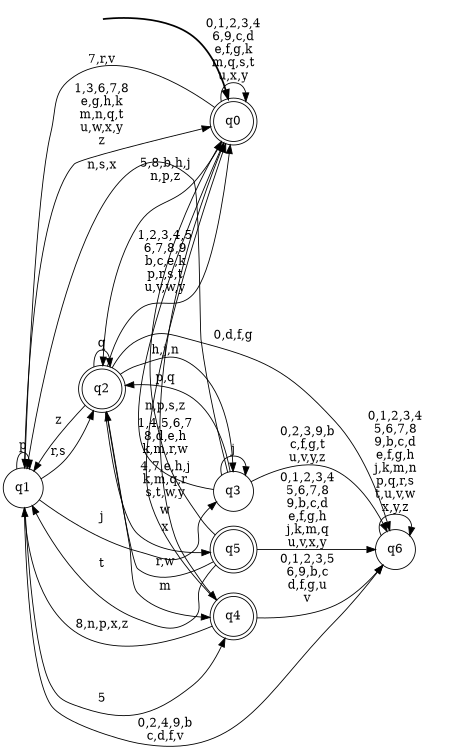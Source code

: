 digraph BlueStar {
__start0 [style = invis, shape = none, label = "", width = 0, height = 0];

rankdir=LR;
size="8,5";

s0 [style="rounded,filled", color="black", fillcolor="white" shape="doublecircle", label="q0"];
s1 [style="filled", color="black", fillcolor="white" shape="circle", label="q1"];
s2 [style="rounded,filled", color="black", fillcolor="white" shape="doublecircle", label="q2"];
s3 [style="filled", color="black", fillcolor="white" shape="circle", label="q3"];
s4 [style="rounded,filled", color="black", fillcolor="white" shape="doublecircle", label="q4"];
s5 [style="rounded,filled", color="black", fillcolor="white" shape="doublecircle", label="q5"];
s6 [style="filled", color="black", fillcolor="white" shape="circle", label="q6"];
subgraph cluster_main { 
	graph [pad=".75", ranksep="0.15", nodesep="0.15"];
	 style=invis; 
	__start0 -> s0 [penwidth=2];
}
s0 -> s0 [label="0,1,2,3,4\n6,9,c,d\ne,f,g,k\nm,q,s,t\nu,x,y"];
s0 -> s1 [label="7,r,v"];
s0 -> s2 [label="5,8,b,h,j\nn,p,z"];
s0 -> s4 [label="w"];
s1 -> s0 [label="1,3,6,7,8\ne,g,h,k\nm,n,q,t\nu,w,x,y\nz"];
s1 -> s1 [label="p"];
s1 -> s2 [label="r,s"];
s1 -> s3 [label="j"];
s1 -> s4 [label="5"];
s1 -> s6 [label="0,2,4,9,b\nc,d,f,v"];
s2 -> s0 [label="1,2,3,4,5\n6,7,8,9\nb,c,e,k\np,r,s,t\nu,v,w,y"];
s2 -> s1 [label="z"];
s2 -> s2 [label="q"];
s2 -> s3 [label="h,j,n"];
s2 -> s4 [label="m"];
s2 -> s5 [label="x"];
s2 -> s6 [label="0,d,f,g"];
s3 -> s0 [label="1,4,5,6,7\n8,d,e,h\nk,m,r,w"];
s3 -> s1 [label="n,s,x"];
s3 -> s2 [label="p,q"];
s3 -> s3 [label="j"];
s3 -> s6 [label="0,2,3,9,b\nc,f,g,t\nu,v,y,z"];
s4 -> s0 [label="4,7,e,h,j\nk,m,q,r\ns,t,w,y"];
s4 -> s1 [label="8,n,p,x,z"];
s4 -> s6 [label="0,1,2,3,5\n6,9,b,c\nd,f,g,u\nv"];
s5 -> s0 [label="n,p,s,z"];
s5 -> s1 [label="t"];
s5 -> s2 [label="r,w"];
s5 -> s6 [label="0,1,2,3,4\n5,6,7,8\n9,b,c,d\ne,f,g,h\nj,k,m,q\nu,v,x,y"];
s6 -> s6 [label="0,1,2,3,4\n5,6,7,8\n9,b,c,d\ne,f,g,h\nj,k,m,n\np,q,r,s\nt,u,v,w\nx,y,z"];

}